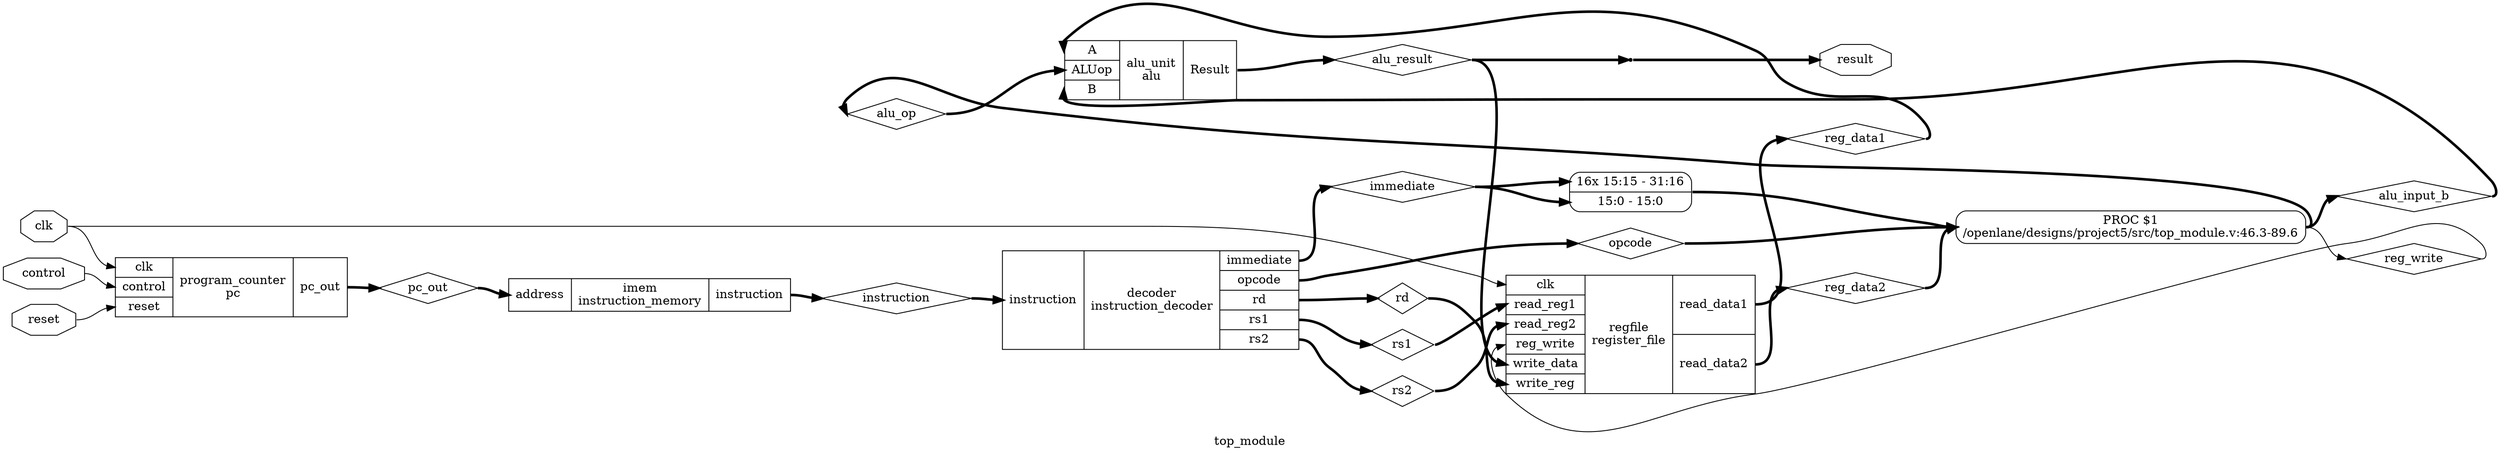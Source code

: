 digraph "top_module" {
label="top_module";
rankdir="LR";
remincross=true;
n7 [ shape=diamond, label="alu_op", color="black", fontcolor="black" ];
n8 [ shape=diamond, label="reg_write", color="black", fontcolor="black" ];
n9 [ shape=diamond, label="alu_input_b", color="black", fontcolor="black" ];
n10 [ shape=diamond, label="alu_result", color="black", fontcolor="black" ];
n11 [ shape=diamond, label="reg_data2", color="black", fontcolor="black" ];
n12 [ shape=diamond, label="reg_data1", color="black", fontcolor="black" ];
n13 [ shape=diamond, label="immediate", color="black", fontcolor="black" ];
n14 [ shape=diamond, label="rd", color="black", fontcolor="black" ];
n15 [ shape=diamond, label="rs2", color="black", fontcolor="black" ];
n16 [ shape=diamond, label="rs1", color="black", fontcolor="black" ];
n17 [ shape=diamond, label="opcode", color="black", fontcolor="black" ];
n18 [ shape=diamond, label="instruction", color="black", fontcolor="black" ];
n19 [ shape=diamond, label="pc_out", color="black", fontcolor="black" ];
n20 [ shape=octagon, label="result", color="black", fontcolor="black" ];
n21 [ shape=octagon, label="control", color="black", fontcolor="black" ];
n22 [ shape=octagon, label="reset", color="black", fontcolor="black" ];
n23 [ shape=octagon, label="clk", color="black", fontcolor="black" ];
c28 [ shape=record, label="{{<p24> A|<p25> ALUop|<p26> B}|alu_unit\nalu|{<p27> Result}}",  ];
c35 [ shape=record, label="{{<p23> clk|<p29> read_reg1|<p30> read_reg2|<p8> reg_write|<p31> write_data|<p32> write_reg}|regfile\nregister_file|{<p33> read_data1|<p34> read_data2}}",  ];
c36 [ shape=record, label="{{<p18> instruction}|decoder\ninstruction_decoder|{<p13> immediate|<p17> opcode|<p14> rd|<p16> rs1|<p15> rs2}}",  ];
c38 [ shape=record, label="{{<p37> address}|imem\ninstruction_memory|{<p18> instruction}}",  ];
c39 [ shape=record, label="{{<p23> clk|<p21> control|<p22> reset}|program_counter\npc|{<p19> pc_out}}",  ];
x1 [ shape=record, style=rounded, label="<s16> 16x 15:15 - 31:16 |<s0> 15:0 - 15:0 ", color="black", fontcolor="black" ];
p0 [shape=box, style=rounded, label="PROC $1\n/openlane/designs/project5/src/top_module.v:46.3-89.6", ];
x2 [shape=point, ];
c28:p27:e -> n10:w [color="black", fontcolor="black", style="setlinewidth(3)", label=""];
n10:e -> c35:p31:w [color="black", fontcolor="black", style="setlinewidth(3)", label=""];
n10:e -> x2:w [color="black", fontcolor="black", style="setlinewidth(3)", label=""];
c35:p34:e -> n11:w [color="black", fontcolor="black", style="setlinewidth(3)", label=""];
n11:e -> p0:w [color="black", fontcolor="black", style="setlinewidth(3)", label=""];
c35:p33:e -> n12:w [color="black", fontcolor="black", style="setlinewidth(3)", label=""];
n12:e -> c28:p24:w [color="black", fontcolor="black", style="setlinewidth(3)", label=""];
c36:p13:e -> n13:w [color="black", fontcolor="black", style="setlinewidth(3)", label=""];
n13:e -> x1:s0:w [color="black", fontcolor="black", style="setlinewidth(3)", label=""];
n13:e -> x1:s16:w [color="black", fontcolor="black", style="setlinewidth(3)", label=""];
c36:p14:e -> n14:w [color="black", fontcolor="black", style="setlinewidth(3)", label=""];
n14:e -> c35:p32:w [color="black", fontcolor="black", style="setlinewidth(3)", label=""];
c36:p15:e -> n15:w [color="black", fontcolor="black", style="setlinewidth(3)", label=""];
n15:e -> c35:p30:w [color="black", fontcolor="black", style="setlinewidth(3)", label=""];
c36:p16:e -> n16:w [color="black", fontcolor="black", style="setlinewidth(3)", label=""];
n16:e -> c35:p29:w [color="black", fontcolor="black", style="setlinewidth(3)", label=""];
c36:p17:e -> n17:w [color="black", fontcolor="black", style="setlinewidth(3)", label=""];
n17:e -> p0:w [color="black", fontcolor="black", style="setlinewidth(3)", label=""];
c38:p18:e -> n18:w [color="black", fontcolor="black", style="setlinewidth(3)", label=""];
n18:e -> c36:p18:w [color="black", fontcolor="black", style="setlinewidth(3)", label=""];
c39:p19:e -> n19:w [color="black", fontcolor="black", style="setlinewidth(3)", label=""];
n19:e -> c38:p37:w [color="black", fontcolor="black", style="setlinewidth(3)", label=""];
x2:e -> n20:w [color="black", fontcolor="black", style="setlinewidth(3)", label=""];
n21:e -> c39:p21:w [color="black", fontcolor="black", label=""];
n22:e -> c39:p22:w [color="black", fontcolor="black", label=""];
n23:e -> c35:p23:w [color="black", fontcolor="black", label=""];
n23:e -> c39:p23:w [color="black", fontcolor="black", label=""];
p0:e -> n7:w [color="black", fontcolor="black", style="setlinewidth(3)", label=""];
n7:e -> c28:p25:w [color="black", fontcolor="black", style="setlinewidth(3)", label=""];
p0:e -> n8:w [color="black", fontcolor="black", label=""];
n8:e -> c35:p8:w [color="black", fontcolor="black", label=""];
p0:e -> n9:w [color="black", fontcolor="black", style="setlinewidth(3)", label=""];
n9:e -> c28:p26:w [color="black", fontcolor="black", style="setlinewidth(3)", label=""];
x1:e -> p0:w [color="black", fontcolor="black", style="setlinewidth(3)", label=""];
}
